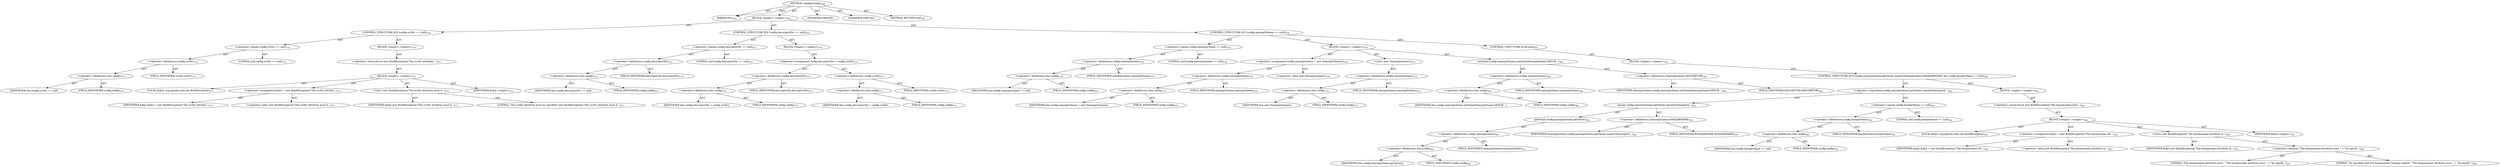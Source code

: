 digraph "validateConfig" {  
"111669149729" [label = <(METHOD,validateConfig)<SUB>569</SUB>> ]
"115964117037" [label = <(PARAM,this)<SUB>569</SUB>> ]
"25769803816" [label = <(BLOCK,&lt;empty&gt;,&lt;empty&gt;)<SUB>569</SUB>> ]
"47244640261" [label = <(CONTROL_STRUCTURE,IF,if (config.srcDir == null))<SUB>570</SUB>> ]
"30064771260" [label = <(&lt;operator&gt;.equals,config.srcDir == null)<SUB>570</SUB>> ]
"30064771261" [label = <(&lt;operator&gt;.fieldAccess,config.srcDir)<SUB>570</SUB>> ]
"30064771262" [label = <(&lt;operator&gt;.fieldAccess,this.config)<SUB>570</SUB>> ]
"68719476854" [label = <(IDENTIFIER,this,config.srcDir == null)> ]
"55834574928" [label = <(FIELD_IDENTIFIER,config,config)<SUB>570</SUB>> ]
"55834574929" [label = <(FIELD_IDENTIFIER,srcDir,srcDir)<SUB>570</SUB>> ]
"90194313238" [label = <(LITERAL,null,config.srcDir == null)<SUB>570</SUB>> ]
"25769803817" [label = <(BLOCK,&lt;empty&gt;,&lt;empty&gt;)<SUB>570</SUB>> ]
"30064771263" [label = <(&lt;operator&gt;.throw,throw new BuildException(&quot;The srcDir attribute ...)<SUB>571</SUB>> ]
"25769803818" [label = <(BLOCK,&lt;empty&gt;,&lt;empty&gt;)<SUB>571</SUB>> ]
"94489280523" [label = <(LOCAL,$obj2: org.apache.tools.ant.BuildException)<SUB>571</SUB>> ]
"30064771264" [label = <(&lt;operator&gt;.assignment,$obj2 = new BuildException(&quot;The srcDir attribut...)<SUB>571</SUB>> ]
"68719476855" [label = <(IDENTIFIER,$obj2,$obj2 = new BuildException(&quot;The srcDir attribut...)<SUB>571</SUB>> ]
"30064771265" [label = <(&lt;operator&gt;.alloc,new BuildException(&quot;The srcDir attribute must b...)<SUB>571</SUB>> ]
"30064771266" [label = <(&lt;init&gt;,new BuildException(&quot;The srcDir attribute must b...)<SUB>571</SUB>> ]
"68719476856" [label = <(IDENTIFIER,$obj2,new BuildException(&quot;The srcDir attribute must b...)<SUB>571</SUB>> ]
"90194313239" [label = <(LITERAL,&quot;The srcDir attribute must be specified&quot;,new BuildException(&quot;The srcDir attribute must b...)<SUB>571</SUB>> ]
"68719476857" [label = <(IDENTIFIER,$obj2,&lt;empty&gt;)<SUB>571</SUB>> ]
"47244640262" [label = <(CONTROL_STRUCTURE,IF,if (config.descriptorDir == null))<SUB>574</SUB>> ]
"30064771267" [label = <(&lt;operator&gt;.equals,config.descriptorDir == null)<SUB>574</SUB>> ]
"30064771268" [label = <(&lt;operator&gt;.fieldAccess,config.descriptorDir)<SUB>574</SUB>> ]
"30064771269" [label = <(&lt;operator&gt;.fieldAccess,this.config)<SUB>574</SUB>> ]
"68719476858" [label = <(IDENTIFIER,this,config.descriptorDir == null)> ]
"55834574930" [label = <(FIELD_IDENTIFIER,config,config)<SUB>574</SUB>> ]
"55834574931" [label = <(FIELD_IDENTIFIER,descriptorDir,descriptorDir)<SUB>574</SUB>> ]
"90194313240" [label = <(LITERAL,null,config.descriptorDir == null)<SUB>574</SUB>> ]
"25769803819" [label = <(BLOCK,&lt;empty&gt;,&lt;empty&gt;)<SUB>574</SUB>> ]
"30064771270" [label = <(&lt;operator&gt;.assignment,config.descriptorDir = config.srcDir)<SUB>575</SUB>> ]
"30064771271" [label = <(&lt;operator&gt;.fieldAccess,config.descriptorDir)<SUB>575</SUB>> ]
"30064771272" [label = <(&lt;operator&gt;.fieldAccess,this.config)<SUB>575</SUB>> ]
"68719476859" [label = <(IDENTIFIER,this,config.descriptorDir = config.srcDir)> ]
"55834574932" [label = <(FIELD_IDENTIFIER,config,config)<SUB>575</SUB>> ]
"55834574933" [label = <(FIELD_IDENTIFIER,descriptorDir,descriptorDir)<SUB>575</SUB>> ]
"30064771273" [label = <(&lt;operator&gt;.fieldAccess,config.srcDir)<SUB>575</SUB>> ]
"30064771274" [label = <(&lt;operator&gt;.fieldAccess,this.config)<SUB>575</SUB>> ]
"68719476860" [label = <(IDENTIFIER,this,config.descriptorDir = config.srcDir)> ]
"55834574934" [label = <(FIELD_IDENTIFIER,config,config)<SUB>575</SUB>> ]
"55834574935" [label = <(FIELD_IDENTIFIER,srcDir,srcDir)<SUB>575</SUB>> ]
"47244640263" [label = <(CONTROL_STRUCTURE,IF,if (config.namingScheme == null))<SUB>578</SUB>> ]
"30064771275" [label = <(&lt;operator&gt;.equals,config.namingScheme == null)<SUB>578</SUB>> ]
"30064771276" [label = <(&lt;operator&gt;.fieldAccess,config.namingScheme)<SUB>578</SUB>> ]
"30064771277" [label = <(&lt;operator&gt;.fieldAccess,this.config)<SUB>578</SUB>> ]
"68719476861" [label = <(IDENTIFIER,this,config.namingScheme == null)> ]
"55834574936" [label = <(FIELD_IDENTIFIER,config,config)<SUB>578</SUB>> ]
"55834574937" [label = <(FIELD_IDENTIFIER,namingScheme,namingScheme)<SUB>578</SUB>> ]
"90194313241" [label = <(LITERAL,null,config.namingScheme == null)<SUB>578</SUB>> ]
"25769803820" [label = <(BLOCK,&lt;empty&gt;,&lt;empty&gt;)<SUB>578</SUB>> ]
"30064771278" [label = <(&lt;operator&gt;.assignment,config.namingScheme = new NamingScheme())<SUB>579</SUB>> ]
"30064771279" [label = <(&lt;operator&gt;.fieldAccess,config.namingScheme)<SUB>579</SUB>> ]
"30064771280" [label = <(&lt;operator&gt;.fieldAccess,this.config)<SUB>579</SUB>> ]
"68719476862" [label = <(IDENTIFIER,this,config.namingScheme = new NamingScheme())> ]
"55834574938" [label = <(FIELD_IDENTIFIER,config,config)<SUB>579</SUB>> ]
"55834574939" [label = <(FIELD_IDENTIFIER,namingScheme,namingScheme)<SUB>579</SUB>> ]
"30064771281" [label = <(&lt;operator&gt;.alloc,new NamingScheme())<SUB>579</SUB>> ]
"30064771282" [label = <(&lt;init&gt;,new NamingScheme())<SUB>579</SUB>> ]
"30064771283" [label = <(&lt;operator&gt;.fieldAccess,config.namingScheme)<SUB>579</SUB>> ]
"30064771284" [label = <(&lt;operator&gt;.fieldAccess,this.config)<SUB>579</SUB>> ]
"68719476863" [label = <(IDENTIFIER,this,new NamingScheme())> ]
"55834574940" [label = <(FIELD_IDENTIFIER,config,config)<SUB>579</SUB>> ]
"55834574941" [label = <(FIELD_IDENTIFIER,namingScheme,namingScheme)<SUB>579</SUB>> ]
"30064771285" [label = <(setValue,config.namingScheme.setValue(NamingScheme.DESCR...)<SUB>580</SUB>> ]
"30064771286" [label = <(&lt;operator&gt;.fieldAccess,config.namingScheme)<SUB>580</SUB>> ]
"30064771287" [label = <(&lt;operator&gt;.fieldAccess,this.config)<SUB>580</SUB>> ]
"68719476864" [label = <(IDENTIFIER,this,config.namingScheme.setValue(NamingScheme.DESCR...)> ]
"55834574942" [label = <(FIELD_IDENTIFIER,config,config)<SUB>580</SUB>> ]
"55834574943" [label = <(FIELD_IDENTIFIER,namingScheme,namingScheme)<SUB>580</SUB>> ]
"30064771288" [label = <(&lt;operator&gt;.fieldAccess,NamingScheme.DESCRIPTOR)<SUB>580</SUB>> ]
"68719476865" [label = <(IDENTIFIER,NamingScheme,config.namingScheme.setValue(NamingScheme.DESCR...)<SUB>580</SUB>> ]
"55834574944" [label = <(FIELD_IDENTIFIER,DESCRIPTOR,DESCRIPTOR)<SUB>580</SUB>> ]
"47244640264" [label = <(CONTROL_STRUCTURE,ELSE,else)<SUB>581</SUB>> ]
"25769803821" [label = <(BLOCK,&lt;empty&gt;,&lt;empty&gt;)<SUB>581</SUB>> ]
"47244640265" [label = <(CONTROL_STRUCTURE,IF,if (config.namingScheme.getValue().equals(NamingScheme.BASEJARNAME) &amp;&amp; config.baseJarName == null))<SUB>581</SUB>> ]
"30064771289" [label = <(&lt;operator&gt;.logicalAnd,config.namingScheme.getValue().equals(NamingSch...)<SUB>581</SUB>> ]
"30064771290" [label = <(equals,config.namingScheme.getValue().equals(NamingSch...)<SUB>581</SUB>> ]
"30064771291" [label = <(getValue,config.namingScheme.getValue())<SUB>581</SUB>> ]
"30064771292" [label = <(&lt;operator&gt;.fieldAccess,config.namingScheme)<SUB>581</SUB>> ]
"30064771293" [label = <(&lt;operator&gt;.fieldAccess,this.config)<SUB>581</SUB>> ]
"68719476866" [label = <(IDENTIFIER,this,config.namingScheme.getValue())> ]
"55834574945" [label = <(FIELD_IDENTIFIER,config,config)<SUB>581</SUB>> ]
"55834574946" [label = <(FIELD_IDENTIFIER,namingScheme,namingScheme)<SUB>581</SUB>> ]
"30064771294" [label = <(&lt;operator&gt;.fieldAccess,NamingScheme.BASEJARNAME)<SUB>581</SUB>> ]
"68719476867" [label = <(IDENTIFIER,NamingScheme,config.namingScheme.getValue().equals(NamingSch...)<SUB>581</SUB>> ]
"55834574947" [label = <(FIELD_IDENTIFIER,BASEJARNAME,BASEJARNAME)<SUB>581</SUB>> ]
"30064771295" [label = <(&lt;operator&gt;.equals,config.baseJarName == null)<SUB>582</SUB>> ]
"30064771296" [label = <(&lt;operator&gt;.fieldAccess,config.baseJarName)<SUB>582</SUB>> ]
"30064771297" [label = <(&lt;operator&gt;.fieldAccess,this.config)<SUB>582</SUB>> ]
"68719476868" [label = <(IDENTIFIER,this,config.baseJarName == null)> ]
"55834574948" [label = <(FIELD_IDENTIFIER,config,config)<SUB>582</SUB>> ]
"55834574949" [label = <(FIELD_IDENTIFIER,baseJarName,baseJarName)<SUB>582</SUB>> ]
"90194313242" [label = <(LITERAL,null,config.baseJarName == null)<SUB>582</SUB>> ]
"25769803822" [label = <(BLOCK,&lt;empty&gt;,&lt;empty&gt;)<SUB>582</SUB>> ]
"30064771298" [label = <(&lt;operator&gt;.throw,throw new BuildException(&quot;The basejarname attri...)<SUB>583</SUB>> ]
"25769803823" [label = <(BLOCK,&lt;empty&gt;,&lt;empty&gt;)<SUB>583</SUB>> ]
"94489280524" [label = <(LOCAL,$obj3: org.apache.tools.ant.BuildException)<SUB>583</SUB>> ]
"30064771299" [label = <(&lt;operator&gt;.assignment,$obj3 = new BuildException(&quot;The basejarname att...)<SUB>583</SUB>> ]
"68719476869" [label = <(IDENTIFIER,$obj3,$obj3 = new BuildException(&quot;The basejarname att...)<SUB>583</SUB>> ]
"30064771300" [label = <(&lt;operator&gt;.alloc,new BuildException(&quot;The basejarname attribute m...)<SUB>583</SUB>> ]
"30064771301" [label = <(&lt;init&gt;,new BuildException(&quot;The basejarname attribute m...)<SUB>583</SUB>> ]
"68719476870" [label = <(IDENTIFIER,$obj3,new BuildException(&quot;The basejarname attribute m...)<SUB>583</SUB>> ]
"30064771302" [label = <(&lt;operator&gt;.addition,&quot;The basejarname attribute must &quot; + &quot;be specifi...)<SUB>583</SUB>> ]
"90194313243" [label = <(LITERAL,&quot;The basejarname attribute must &quot;,&quot;The basejarname attribute must &quot; + &quot;be specifi...)<SUB>583</SUB>> ]
"90194313244" [label = <(LITERAL,&quot;be specified with the basejarname naming scheme&quot;,&quot;The basejarname attribute must &quot; + &quot;be specifi...)<SUB>584</SUB>> ]
"68719476871" [label = <(IDENTIFIER,$obj3,&lt;empty&gt;)<SUB>583</SUB>> ]
"133143986271" [label = <(MODIFIER,PRIVATE)> ]
"133143986272" [label = <(MODIFIER,VIRTUAL)> ]
"128849018913" [label = <(METHOD_RETURN,void)<SUB>569</SUB>> ]
  "111669149729" -> "115964117037"  [ label = "AST: "] 
  "111669149729" -> "25769803816"  [ label = "AST: "] 
  "111669149729" -> "133143986271"  [ label = "AST: "] 
  "111669149729" -> "133143986272"  [ label = "AST: "] 
  "111669149729" -> "128849018913"  [ label = "AST: "] 
  "25769803816" -> "47244640261"  [ label = "AST: "] 
  "25769803816" -> "47244640262"  [ label = "AST: "] 
  "25769803816" -> "47244640263"  [ label = "AST: "] 
  "47244640261" -> "30064771260"  [ label = "AST: "] 
  "47244640261" -> "25769803817"  [ label = "AST: "] 
  "30064771260" -> "30064771261"  [ label = "AST: "] 
  "30064771260" -> "90194313238"  [ label = "AST: "] 
  "30064771261" -> "30064771262"  [ label = "AST: "] 
  "30064771261" -> "55834574929"  [ label = "AST: "] 
  "30064771262" -> "68719476854"  [ label = "AST: "] 
  "30064771262" -> "55834574928"  [ label = "AST: "] 
  "25769803817" -> "30064771263"  [ label = "AST: "] 
  "30064771263" -> "25769803818"  [ label = "AST: "] 
  "25769803818" -> "94489280523"  [ label = "AST: "] 
  "25769803818" -> "30064771264"  [ label = "AST: "] 
  "25769803818" -> "30064771266"  [ label = "AST: "] 
  "25769803818" -> "68719476857"  [ label = "AST: "] 
  "30064771264" -> "68719476855"  [ label = "AST: "] 
  "30064771264" -> "30064771265"  [ label = "AST: "] 
  "30064771266" -> "68719476856"  [ label = "AST: "] 
  "30064771266" -> "90194313239"  [ label = "AST: "] 
  "47244640262" -> "30064771267"  [ label = "AST: "] 
  "47244640262" -> "25769803819"  [ label = "AST: "] 
  "30064771267" -> "30064771268"  [ label = "AST: "] 
  "30064771267" -> "90194313240"  [ label = "AST: "] 
  "30064771268" -> "30064771269"  [ label = "AST: "] 
  "30064771268" -> "55834574931"  [ label = "AST: "] 
  "30064771269" -> "68719476858"  [ label = "AST: "] 
  "30064771269" -> "55834574930"  [ label = "AST: "] 
  "25769803819" -> "30064771270"  [ label = "AST: "] 
  "30064771270" -> "30064771271"  [ label = "AST: "] 
  "30064771270" -> "30064771273"  [ label = "AST: "] 
  "30064771271" -> "30064771272"  [ label = "AST: "] 
  "30064771271" -> "55834574933"  [ label = "AST: "] 
  "30064771272" -> "68719476859"  [ label = "AST: "] 
  "30064771272" -> "55834574932"  [ label = "AST: "] 
  "30064771273" -> "30064771274"  [ label = "AST: "] 
  "30064771273" -> "55834574935"  [ label = "AST: "] 
  "30064771274" -> "68719476860"  [ label = "AST: "] 
  "30064771274" -> "55834574934"  [ label = "AST: "] 
  "47244640263" -> "30064771275"  [ label = "AST: "] 
  "47244640263" -> "25769803820"  [ label = "AST: "] 
  "47244640263" -> "47244640264"  [ label = "AST: "] 
  "30064771275" -> "30064771276"  [ label = "AST: "] 
  "30064771275" -> "90194313241"  [ label = "AST: "] 
  "30064771276" -> "30064771277"  [ label = "AST: "] 
  "30064771276" -> "55834574937"  [ label = "AST: "] 
  "30064771277" -> "68719476861"  [ label = "AST: "] 
  "30064771277" -> "55834574936"  [ label = "AST: "] 
  "25769803820" -> "30064771278"  [ label = "AST: "] 
  "25769803820" -> "30064771282"  [ label = "AST: "] 
  "25769803820" -> "30064771285"  [ label = "AST: "] 
  "30064771278" -> "30064771279"  [ label = "AST: "] 
  "30064771278" -> "30064771281"  [ label = "AST: "] 
  "30064771279" -> "30064771280"  [ label = "AST: "] 
  "30064771279" -> "55834574939"  [ label = "AST: "] 
  "30064771280" -> "68719476862"  [ label = "AST: "] 
  "30064771280" -> "55834574938"  [ label = "AST: "] 
  "30064771282" -> "30064771283"  [ label = "AST: "] 
  "30064771283" -> "30064771284"  [ label = "AST: "] 
  "30064771283" -> "55834574941"  [ label = "AST: "] 
  "30064771284" -> "68719476863"  [ label = "AST: "] 
  "30064771284" -> "55834574940"  [ label = "AST: "] 
  "30064771285" -> "30064771286"  [ label = "AST: "] 
  "30064771285" -> "30064771288"  [ label = "AST: "] 
  "30064771286" -> "30064771287"  [ label = "AST: "] 
  "30064771286" -> "55834574943"  [ label = "AST: "] 
  "30064771287" -> "68719476864"  [ label = "AST: "] 
  "30064771287" -> "55834574942"  [ label = "AST: "] 
  "30064771288" -> "68719476865"  [ label = "AST: "] 
  "30064771288" -> "55834574944"  [ label = "AST: "] 
  "47244640264" -> "25769803821"  [ label = "AST: "] 
  "25769803821" -> "47244640265"  [ label = "AST: "] 
  "47244640265" -> "30064771289"  [ label = "AST: "] 
  "47244640265" -> "25769803822"  [ label = "AST: "] 
  "30064771289" -> "30064771290"  [ label = "AST: "] 
  "30064771289" -> "30064771295"  [ label = "AST: "] 
  "30064771290" -> "30064771291"  [ label = "AST: "] 
  "30064771290" -> "30064771294"  [ label = "AST: "] 
  "30064771291" -> "30064771292"  [ label = "AST: "] 
  "30064771292" -> "30064771293"  [ label = "AST: "] 
  "30064771292" -> "55834574946"  [ label = "AST: "] 
  "30064771293" -> "68719476866"  [ label = "AST: "] 
  "30064771293" -> "55834574945"  [ label = "AST: "] 
  "30064771294" -> "68719476867"  [ label = "AST: "] 
  "30064771294" -> "55834574947"  [ label = "AST: "] 
  "30064771295" -> "30064771296"  [ label = "AST: "] 
  "30064771295" -> "90194313242"  [ label = "AST: "] 
  "30064771296" -> "30064771297"  [ label = "AST: "] 
  "30064771296" -> "55834574949"  [ label = "AST: "] 
  "30064771297" -> "68719476868"  [ label = "AST: "] 
  "30064771297" -> "55834574948"  [ label = "AST: "] 
  "25769803822" -> "30064771298"  [ label = "AST: "] 
  "30064771298" -> "25769803823"  [ label = "AST: "] 
  "25769803823" -> "94489280524"  [ label = "AST: "] 
  "25769803823" -> "30064771299"  [ label = "AST: "] 
  "25769803823" -> "30064771301"  [ label = "AST: "] 
  "25769803823" -> "68719476871"  [ label = "AST: "] 
  "30064771299" -> "68719476869"  [ label = "AST: "] 
  "30064771299" -> "30064771300"  [ label = "AST: "] 
  "30064771301" -> "68719476870"  [ label = "AST: "] 
  "30064771301" -> "30064771302"  [ label = "AST: "] 
  "30064771302" -> "90194313243"  [ label = "AST: "] 
  "30064771302" -> "90194313244"  [ label = "AST: "] 
  "111669149729" -> "115964117037"  [ label = "DDG: "] 
}
